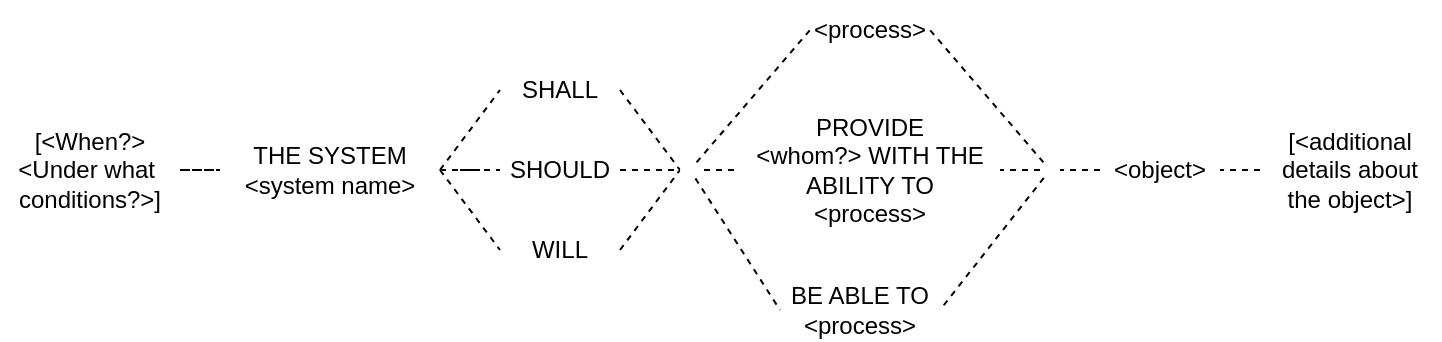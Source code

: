 <mxfile version="16.5.6" type="device"><diagram id="L-XJfkBgwogkJgKwX63Y" name="Page-1"><mxGraphModel dx="1009" dy="2547" grid="1" gridSize="10" guides="1" tooltips="1" connect="1" arrows="1" fold="1" page="1" pageScale="1" pageWidth="850" pageHeight="1100" math="0" shadow="0"><root><mxCell id="0"/><mxCell id="1" parent="0"/><mxCell id="IQrfJECHWNvCpM-zq6hS-115" style="edgeStyle=orthogonalEdgeStyle;rounded=0;orthogonalLoop=1;jettySize=auto;html=1;endArrow=none;endFill=0;dashed=1;" edge="1" parent="1" source="IQrfJECHWNvCpM-zq6hS-105" target="IQrfJECHWNvCpM-zq6hS-106"><mxGeometry relative="1" as="geometry"/></mxCell><mxCell id="IQrfJECHWNvCpM-zq6hS-105" value="[&amp;lt;When?&amp;gt;&lt;br&gt;&amp;lt;Under what&amp;nbsp;&lt;br&gt;conditions?&amp;gt;]" style="text;html=1;strokeColor=none;fillColor=none;align=center;verticalAlign=middle;whiteSpace=wrap;rounded=0;" vertex="1" parent="1"><mxGeometry x="40" y="-580" width="90" height="30" as="geometry"/></mxCell><mxCell id="IQrfJECHWNvCpM-zq6hS-116" style="edgeStyle=orthogonalEdgeStyle;rounded=0;orthogonalLoop=1;jettySize=auto;html=1;dashed=1;endArrow=none;endFill=0;" edge="1" parent="1" source="IQrfJECHWNvCpM-zq6hS-106" target="IQrfJECHWNvCpM-zq6hS-108"><mxGeometry relative="1" as="geometry"/></mxCell><mxCell id="IQrfJECHWNvCpM-zq6hS-117" style="rounded=0;orthogonalLoop=1;jettySize=auto;html=1;dashed=1;endArrow=none;endFill=0;exitX=1;exitY=0.5;exitDx=0;exitDy=0;entryX=0;entryY=0.5;entryDx=0;entryDy=0;" edge="1" parent="1" source="IQrfJECHWNvCpM-zq6hS-106" target="IQrfJECHWNvCpM-zq6hS-107"><mxGeometry relative="1" as="geometry"/></mxCell><mxCell id="IQrfJECHWNvCpM-zq6hS-118" style="edgeStyle=none;rounded=0;orthogonalLoop=1;jettySize=auto;html=1;dashed=1;endArrow=none;endFill=0;exitX=1;exitY=0.5;exitDx=0;exitDy=0;entryX=0;entryY=0.5;entryDx=0;entryDy=0;" edge="1" parent="1" source="IQrfJECHWNvCpM-zq6hS-106" target="IQrfJECHWNvCpM-zq6hS-109"><mxGeometry relative="1" as="geometry"/></mxCell><mxCell id="IQrfJECHWNvCpM-zq6hS-106" value="THE SYSTEM &amp;lt;system name&amp;gt;" style="text;html=1;strokeColor=none;fillColor=none;align=center;verticalAlign=middle;whiteSpace=wrap;rounded=0;" vertex="1" parent="1"><mxGeometry x="150" y="-580" width="110" height="30" as="geometry"/></mxCell><mxCell id="IQrfJECHWNvCpM-zq6hS-121" style="edgeStyle=none;rounded=0;orthogonalLoop=1;jettySize=auto;html=1;entryX=0;entryY=0.5;entryDx=0;entryDy=0;dashed=1;endArrow=none;endFill=0;exitX=1;exitY=0.5;exitDx=0;exitDy=0;" edge="1" parent="1" source="IQrfJECHWNvCpM-zq6hS-107" target="IQrfJECHWNvCpM-zq6hS-119"><mxGeometry relative="1" as="geometry"/></mxCell><mxCell id="IQrfJECHWNvCpM-zq6hS-107" value="SHALL" style="text;html=1;strokeColor=none;fillColor=none;align=center;verticalAlign=middle;whiteSpace=wrap;rounded=0;" vertex="1" parent="1"><mxGeometry x="290" y="-620" width="60" height="30" as="geometry"/></mxCell><mxCell id="IQrfJECHWNvCpM-zq6hS-120" style="edgeStyle=none;rounded=0;orthogonalLoop=1;jettySize=auto;html=1;entryX=0;entryY=0.5;entryDx=0;entryDy=0;dashed=1;endArrow=none;endFill=0;" edge="1" parent="1" source="IQrfJECHWNvCpM-zq6hS-108" target="IQrfJECHWNvCpM-zq6hS-119"><mxGeometry relative="1" as="geometry"/></mxCell><mxCell id="IQrfJECHWNvCpM-zq6hS-108" value="SHOULD" style="text;html=1;strokeColor=none;fillColor=none;align=center;verticalAlign=middle;whiteSpace=wrap;rounded=0;" vertex="1" parent="1"><mxGeometry x="290" y="-580" width="60" height="30" as="geometry"/></mxCell><mxCell id="IQrfJECHWNvCpM-zq6hS-122" style="edgeStyle=none;rounded=0;orthogonalLoop=1;jettySize=auto;html=1;entryX=0;entryY=0.5;entryDx=0;entryDy=0;dashed=1;endArrow=none;endFill=0;exitX=1;exitY=0.5;exitDx=0;exitDy=0;" edge="1" parent="1" source="IQrfJECHWNvCpM-zq6hS-109" target="IQrfJECHWNvCpM-zq6hS-119"><mxGeometry relative="1" as="geometry"/></mxCell><mxCell id="IQrfJECHWNvCpM-zq6hS-109" value="WILL" style="text;html=1;strokeColor=none;fillColor=none;align=center;verticalAlign=middle;whiteSpace=wrap;rounded=0;" vertex="1" parent="1"><mxGeometry x="290" y="-540" width="60" height="30" as="geometry"/></mxCell><mxCell id="IQrfJECHWNvCpM-zq6hS-110" value="&amp;lt;process&amp;gt;" style="text;html=1;strokeColor=none;fillColor=none;align=center;verticalAlign=middle;whiteSpace=wrap;rounded=0;" vertex="1" parent="1"><mxGeometry x="445" y="-650" width="60" height="30" as="geometry"/></mxCell><mxCell id="IQrfJECHWNvCpM-zq6hS-111" value="PROVIDE&lt;br&gt;&amp;lt;whom?&amp;gt; WITH THE ABILITY TO&lt;br&gt;&amp;lt;process&amp;gt;" style="text;html=1;strokeColor=none;fillColor=none;align=center;verticalAlign=middle;whiteSpace=wrap;rounded=0;" vertex="1" parent="1"><mxGeometry x="410" y="-580" width="130" height="30" as="geometry"/></mxCell><mxCell id="IQrfJECHWNvCpM-zq6hS-112" value="BE ABLE TO&lt;br&gt;&amp;lt;process&amp;gt;" style="text;html=1;strokeColor=none;fillColor=none;align=center;verticalAlign=middle;whiteSpace=wrap;rounded=0;" vertex="1" parent="1"><mxGeometry x="430" y="-510" width="80" height="30" as="geometry"/></mxCell><mxCell id="IQrfJECHWNvCpM-zq6hS-130" style="edgeStyle=none;rounded=0;orthogonalLoop=1;jettySize=auto;html=1;entryX=1;entryY=0.5;entryDx=0;entryDy=0;dashed=1;endArrow=none;endFill=0;" edge="1" parent="1" source="IQrfJECHWNvCpM-zq6hS-113" target="IQrfJECHWNvCpM-zq6hS-126"><mxGeometry relative="1" as="geometry"/></mxCell><mxCell id="IQrfJECHWNvCpM-zq6hS-113" value="&amp;lt;object&amp;gt;" style="text;html=1;strokeColor=none;fillColor=none;align=center;verticalAlign=middle;whiteSpace=wrap;rounded=0;" vertex="1" parent="1"><mxGeometry x="590" y="-580" width="60" height="30" as="geometry"/></mxCell><mxCell id="IQrfJECHWNvCpM-zq6hS-131" style="edgeStyle=none;rounded=0;orthogonalLoop=1;jettySize=auto;html=1;dashed=1;endArrow=none;endFill=0;" edge="1" parent="1" source="IQrfJECHWNvCpM-zq6hS-114" target="IQrfJECHWNvCpM-zq6hS-113"><mxGeometry relative="1" as="geometry"/></mxCell><mxCell id="IQrfJECHWNvCpM-zq6hS-114" value="[&amp;lt;additional&lt;br&gt;details about&lt;br&gt;the object&amp;gt;]" style="text;html=1;strokeColor=none;fillColor=none;align=center;verticalAlign=middle;whiteSpace=wrap;rounded=0;" vertex="1" parent="1"><mxGeometry x="670" y="-580" width="90" height="30" as="geometry"/></mxCell><mxCell id="IQrfJECHWNvCpM-zq6hS-123" style="edgeStyle=none;rounded=0;orthogonalLoop=1;jettySize=auto;html=1;entryX=0;entryY=0.5;entryDx=0;entryDy=0;dashed=1;endArrow=none;endFill=0;" edge="1" parent="1" source="IQrfJECHWNvCpM-zq6hS-119" target="IQrfJECHWNvCpM-zq6hS-110"><mxGeometry relative="1" as="geometry"/></mxCell><mxCell id="IQrfJECHWNvCpM-zq6hS-124" style="edgeStyle=none;rounded=0;orthogonalLoop=1;jettySize=auto;html=1;exitX=0;exitY=0.5;exitDx=0;exitDy=0;dashed=1;endArrow=none;endFill=0;" edge="1" parent="1" source="IQrfJECHWNvCpM-zq6hS-119" target="IQrfJECHWNvCpM-zq6hS-111"><mxGeometry relative="1" as="geometry"/></mxCell><mxCell id="IQrfJECHWNvCpM-zq6hS-125" style="edgeStyle=none;rounded=0;orthogonalLoop=1;jettySize=auto;html=1;entryX=0;entryY=0.5;entryDx=0;entryDy=0;dashed=1;endArrow=none;endFill=0;" edge="1" parent="1" source="IQrfJECHWNvCpM-zq6hS-119" target="IQrfJECHWNvCpM-zq6hS-112"><mxGeometry relative="1" as="geometry"/></mxCell><mxCell id="IQrfJECHWNvCpM-zq6hS-119" value="" style="ellipse;whiteSpace=wrap;html=1;aspect=fixed;strokeColor=none;fillColor=#FFFFFF;gradientColor=none;" vertex="1" parent="1"><mxGeometry x="380" y="-570" width="10" height="10" as="geometry"/></mxCell><mxCell id="IQrfJECHWNvCpM-zq6hS-127" style="edgeStyle=none;rounded=0;orthogonalLoop=1;jettySize=auto;html=1;dashed=1;endArrow=none;endFill=0;" edge="1" parent="1" source="IQrfJECHWNvCpM-zq6hS-126" target="IQrfJECHWNvCpM-zq6hS-111"><mxGeometry relative="1" as="geometry"/></mxCell><mxCell id="IQrfJECHWNvCpM-zq6hS-128" style="edgeStyle=none;rounded=0;orthogonalLoop=1;jettySize=auto;html=1;entryX=1;entryY=0.5;entryDx=0;entryDy=0;dashed=1;endArrow=none;endFill=0;" edge="1" parent="1" source="IQrfJECHWNvCpM-zq6hS-126" target="IQrfJECHWNvCpM-zq6hS-110"><mxGeometry relative="1" as="geometry"/></mxCell><mxCell id="IQrfJECHWNvCpM-zq6hS-129" style="edgeStyle=none;rounded=0;orthogonalLoop=1;jettySize=auto;html=1;entryX=1;entryY=0.5;entryDx=0;entryDy=0;dashed=1;endArrow=none;endFill=0;" edge="1" parent="1" source="IQrfJECHWNvCpM-zq6hS-126" target="IQrfJECHWNvCpM-zq6hS-112"><mxGeometry relative="1" as="geometry"/></mxCell><mxCell id="IQrfJECHWNvCpM-zq6hS-126" value="" style="ellipse;whiteSpace=wrap;html=1;aspect=fixed;strokeColor=none;fillColor=#FFFFFF;gradientColor=none;" vertex="1" parent="1"><mxGeometry x="560" y="-570" width="10" height="10" as="geometry"/></mxCell></root></mxGraphModel></diagram></mxfile>